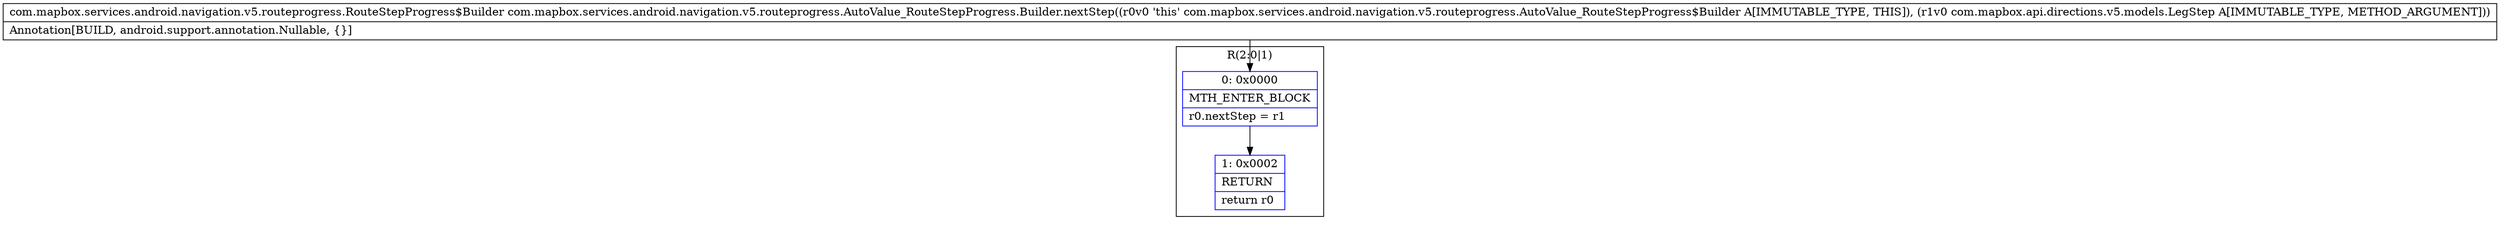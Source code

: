 digraph "CFG forcom.mapbox.services.android.navigation.v5.routeprogress.AutoValue_RouteStepProgress.Builder.nextStep(Lcom\/mapbox\/api\/directions\/v5\/models\/LegStep;)Lcom\/mapbox\/services\/android\/navigation\/v5\/routeprogress\/RouteStepProgress$Builder;" {
subgraph cluster_Region_870662897 {
label = "R(2:0|1)";
node [shape=record,color=blue];
Node_0 [shape=record,label="{0\:\ 0x0000|MTH_ENTER_BLOCK\l|r0.nextStep = r1\l}"];
Node_1 [shape=record,label="{1\:\ 0x0002|RETURN\l|return r0\l}"];
}
MethodNode[shape=record,label="{com.mapbox.services.android.navigation.v5.routeprogress.RouteStepProgress$Builder com.mapbox.services.android.navigation.v5.routeprogress.AutoValue_RouteStepProgress.Builder.nextStep((r0v0 'this' com.mapbox.services.android.navigation.v5.routeprogress.AutoValue_RouteStepProgress$Builder A[IMMUTABLE_TYPE, THIS]), (r1v0 com.mapbox.api.directions.v5.models.LegStep A[IMMUTABLE_TYPE, METHOD_ARGUMENT]))  | Annotation[BUILD, android.support.annotation.Nullable, \{\}]\l}"];
MethodNode -> Node_0;
Node_0 -> Node_1;
}

